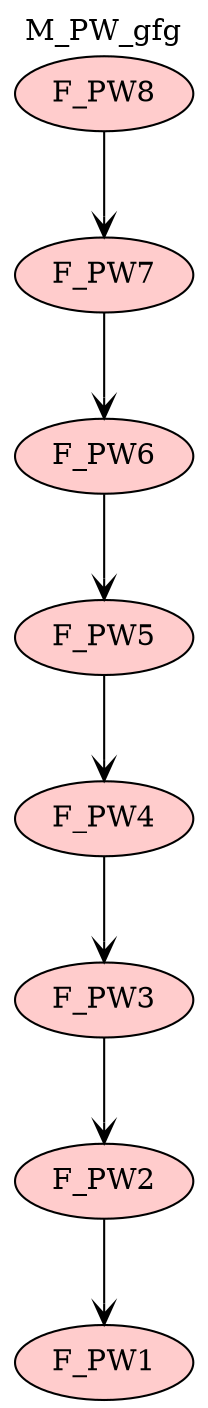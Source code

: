 digraph {graph[label=M_PW_gfg,labelloc=tl,labelfontsize=12];
"F_PW1"[shape=oval,fillcolor="#FFCCCC",style ="filled",label="F_PW1"];
"F_PW2"[shape=oval,fillcolor="#FFCCCC",style ="filled",label="F_PW2"];
"F_PW3"[shape=oval,fillcolor="#FFCCCC",style ="filled",label="F_PW3"];
"F_PW4"[shape=oval,fillcolor="#FFCCCC",style ="filled",label="F_PW4"];
"F_PW5"[shape=oval,fillcolor="#FFCCCC",style ="filled",label="F_PW5"];
"F_PW6"[shape=oval,fillcolor="#FFCCCC",style ="filled",label="F_PW6"];
"F_PW7"[shape=oval,fillcolor="#FFCCCC",style ="filled",label="F_PW7"];
"F_PW8"[shape=oval,fillcolor="#FFCCCC",style ="filled",label="F_PW8"];

"F_PW2"->"F_PW1"[label=" ",dir=forward,arrowhead=vee];
"F_PW3"->"F_PW2"[label=" ",dir=forward,arrowhead=vee];
"F_PW4"->"F_PW3"[label=" ",dir=forward,arrowhead=vee];
"F_PW5"->"F_PW4"[label=" ",dir=forward,arrowhead=vee];
"F_PW6"->"F_PW5"[label=" ",dir=forward,arrowhead=vee];
"F_PW7"->"F_PW6"[label=" ",dir=forward,arrowhead=vee];
"F_PW8"->"F_PW7"[label=" ",dir=forward,arrowhead=vee];
}